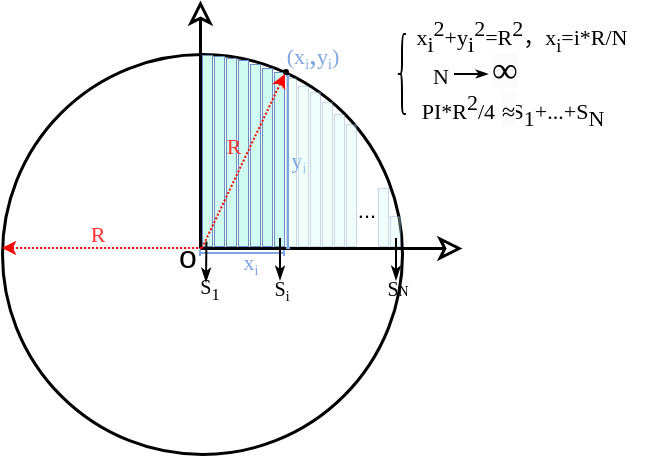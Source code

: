 <mxfile version="20.7.4" type="device"><diagram name="Page-1" id="SSDiFUy0dXaUOH_6wfW2"><mxGraphModel dx="874" dy="529" grid="1" gridSize="10" guides="1" tooltips="1" connect="1" arrows="1" fold="1" page="1" pageScale="1" pageWidth="827" pageHeight="1169" math="0" shadow="0"><root><mxCell id="0"/><mxCell id="1" parent="0"/><mxCell id="7rdPPtHDm0Rqt1_CYC4n-75" value="&lt;span style=&quot;color: rgb(0, 0, 0); font-style: normal; font-variant-ligatures: normal; font-variant-caps: normal; font-weight: 400; letter-spacing: normal; orphans: 2; text-align: center; text-indent: 0px; text-transform: none; widows: 2; word-spacing: 0px; -webkit-text-stroke-width: 0px; background-color: rgb(251, 251, 251); text-decoration-thickness: initial; text-decoration-style: initial; text-decoration-color: initial; float: none; display: inline !important;&quot;&gt;&lt;font style=&quot;font-size: 18px;&quot;&gt;∞&lt;/font&gt;&lt;/span&gt;" style="text;whiteSpace=wrap;html=1;fontSize=16;fontFamily=Comic Sans MS;" parent="1" vertex="1"><mxGeometry x="383" y="134" width="20" height="2" as="geometry"/></mxCell><mxCell id="7rdPPtHDm0Rqt1_CYC4n-3" value="" style="ellipse;whiteSpace=wrap;html=1;aspect=fixed;fontSize=16;fillStyle=auto;fillColor=#FFFFFF;strokeWidth=1.5;" parent="1" vertex="1"><mxGeometry x="140" y="143" width="200" height="200" as="geometry"/></mxCell><mxCell id="7rdPPtHDm0Rqt1_CYC4n-41" value="" style="rounded=0;whiteSpace=wrap;html=1;fontSize=16;fillColor=#d0fbf0;strokeColor=#6c8ebf;strokeWidth=0.5;spacingLeft=0;opacity=35;" parent="1" vertex="1"><mxGeometry x="282" y="155" width="5" height="84" as="geometry"/></mxCell><mxCell id="7rdPPtHDm0Rqt1_CYC4n-1" value="" style="endArrow=classic;html=1;rounded=0;fontSize=12;startSize=8;endSize=8;curved=1;strokeWidth=1.5;endFill=0;" parent="1" edge="1"><mxGeometry width="50" height="50" relative="1" as="geometry"><mxPoint x="239" y="240" as="sourcePoint"/><mxPoint x="370" y="240" as="targetPoint"/></mxGeometry></mxCell><mxCell id="7rdPPtHDm0Rqt1_CYC4n-2" value="" style="endArrow=classic;html=1;rounded=0;fontSize=12;startSize=8;endSize=8;curved=1;strokeWidth=1.5;endFill=0;" parent="1" edge="1"><mxGeometry width="50" height="50" relative="1" as="geometry"><mxPoint x="239" y="240" as="sourcePoint"/><mxPoint x="239" y="116" as="targetPoint"/></mxGeometry></mxCell><mxCell id="7rdPPtHDm0Rqt1_CYC4n-8" value="" style="rounded=0;whiteSpace=wrap;html=1;fontSize=16;fillColor=#d0fbee;strokeColor=#6c8ebf;strokeWidth=0.5;spacingLeft=0;fillStyle=auto;" parent="1" vertex="1"><mxGeometry x="240" y="143.5" width="5" height="95.5" as="geometry"/></mxCell><mxCell id="7rdPPtHDm0Rqt1_CYC4n-11" value="o" style="text;strokeColor=none;fillColor=none;html=1;align=center;verticalAlign=middle;whiteSpace=wrap;rounded=0;fontSize=16;" parent="1" vertex="1"><mxGeometry x="223" y="234" width="20" height="20" as="geometry"/></mxCell><mxCell id="7rdPPtHDm0Rqt1_CYC4n-12" value="" style="rounded=0;whiteSpace=wrap;html=1;fontSize=16;fillColor=#d0fbf0;strokeColor=#6c8ebf;strokeWidth=0.5;spacingLeft=0;" parent="1" vertex="1"><mxGeometry x="246" y="144" width="5" height="95" as="geometry"/></mxCell><mxCell id="7rdPPtHDm0Rqt1_CYC4n-13" value="" style="rounded=0;whiteSpace=wrap;html=1;fontSize=16;fillColor=#d0fbf0;strokeColor=#6c8ebf;strokeWidth=0.5;spacingLeft=0;" parent="1" vertex="1"><mxGeometry x="252" y="145" width="5" height="94" as="geometry"/></mxCell><mxCell id="7rdPPtHDm0Rqt1_CYC4n-14" value="&lt;font color=&quot;#ff3333&quot; style=&quot;font-size: 11px;&quot;&gt;R&lt;/font&gt;" style="text;strokeColor=none;fillColor=none;html=1;align=center;verticalAlign=middle;whiteSpace=wrap;rounded=0;fontSize=16;fontFamily=Comic Sans MS;" parent="1" vertex="1"><mxGeometry x="178" y="221" width="20" height="19" as="geometry"/></mxCell><mxCell id="7rdPPtHDm0Rqt1_CYC4n-16" value="" style="rounded=0;whiteSpace=wrap;html=1;fontSize=16;fillColor=#d0fbf0;strokeColor=#6c8ebf;strokeWidth=0.5;spacingLeft=0;" parent="1" vertex="1"><mxGeometry x="258" y="146" width="5" height="93" as="geometry"/></mxCell><mxCell id="7rdPPtHDm0Rqt1_CYC4n-17" value="" style="rounded=0;whiteSpace=wrap;html=1;fontSize=16;fillColor=#d0fbf0;strokeColor=#6c8ebf;strokeWidth=0.5;spacingLeft=0;" parent="1" vertex="1"><mxGeometry x="264" y="148" width="5" height="91" as="geometry"/></mxCell><mxCell id="7rdPPtHDm0Rqt1_CYC4n-18" value="" style="rounded=0;whiteSpace=wrap;html=1;fontSize=16;fillColor=#d0fbf0;strokeColor=#6c8ebf;strokeWidth=0.5;spacingLeft=0;" parent="1" vertex="1"><mxGeometry x="270" y="150" width="5" height="89" as="geometry"/></mxCell><mxCell id="7rdPPtHDm0Rqt1_CYC4n-21" value="" style="rounded=0;whiteSpace=wrap;html=1;fontSize=16;fillColor=#d0fbf0;strokeColor=#6c8ebf;strokeWidth=0.5;spacingLeft=0;" parent="1" vertex="1"><mxGeometry x="276" y="152" width="5" height="87" as="geometry"/></mxCell><mxCell id="7rdPPtHDm0Rqt1_CYC4n-22" value="&lt;font style=&quot;font-size: 11px;&quot;&gt;(x&lt;/font&gt;&lt;font style=&quot;font-size: 8.333px;&quot;&gt;&lt;sub&gt;i&lt;/sub&gt;&lt;/font&gt;&lt;font style=&quot;&quot;&gt;,&lt;span style=&quot;font-size: 11px;&quot;&gt;y&lt;/span&gt;&lt;span style=&quot;font-size: 8.333px;&quot;&gt;&lt;sub&gt;i&lt;/sub&gt;&lt;/span&gt;&lt;span style=&quot;font-size: 11px;&quot;&gt;)&lt;/span&gt;&lt;/font&gt;" style="text;strokeColor=none;fillColor=none;html=1;align=center;verticalAlign=middle;whiteSpace=wrap;rounded=0;fontSize=16;fontColor=#7EA6E0;fontFamily=Comic Sans MS;" parent="1" vertex="1"><mxGeometry x="276" y="136" width="39" height="12" as="geometry"/></mxCell><mxCell id="7rdPPtHDm0Rqt1_CYC4n-23" value="" style="shape=crossbar;whiteSpace=wrap;html=1;rounded=1;fontSize=16;fillColor=#007FFF;strokeColor=#7EA6E0;" parent="1" vertex="1"><mxGeometry x="239" y="241" width="42" height="3" as="geometry"/></mxCell><mxCell id="7rdPPtHDm0Rqt1_CYC4n-24" value="" style="shape=crossbar;whiteSpace=wrap;html=1;rounded=1;fontSize=16;rotation=-90;strokeColor=#7EA6E0;" parent="1" vertex="1"><mxGeometry x="240" y="196" width="86" height="2" as="geometry"/></mxCell><mxCell id="7rdPPtHDm0Rqt1_CYC4n-28" value="" style="endArrow=classicThin;html=1;rounded=0;fontSize=12;startSize=8;endSize=4;curved=1;strokeColor=default;strokeWidth=1;endFill=1;exitX=0.443;exitY=0.977;exitDx=0;exitDy=0;exitPerimeter=0;" parent="1" source="7rdPPtHDm0Rqt1_CYC4n-8" edge="1"><mxGeometry width="50" height="50" relative="1" as="geometry"><mxPoint x="240" y="240" as="sourcePoint"/><mxPoint x="242" y="257" as="targetPoint"/></mxGeometry></mxCell><mxCell id="7rdPPtHDm0Rqt1_CYC4n-29" value="&lt;font size=&quot;1&quot;&gt;S&lt;sub&gt;1&lt;/sub&gt;&lt;/font&gt;" style="text;html=1;strokeColor=none;fillColor=none;align=center;verticalAlign=middle;whiteSpace=wrap;rounded=0;fontSize=16;fontFamily=Comic Sans MS;" parent="1" vertex="1"><mxGeometry x="230.75" y="253" width="25.5" height="10" as="geometry"/></mxCell><mxCell id="7rdPPtHDm0Rqt1_CYC4n-30" value="" style="ellipse;whiteSpace=wrap;html=1;aspect=fixed;fontSize=16;fillColor=#000000;" parent="1" vertex="1"><mxGeometry x="281" y="151" width="2" height="2" as="geometry"/></mxCell><mxCell id="7rdPPtHDm0Rqt1_CYC4n-31" value="&lt;font style=&quot;&quot;&gt;&lt;span style=&quot;font-size: 11px;&quot;&gt;y&lt;/span&gt;&lt;span style=&quot;font-size: 8.333px;&quot;&gt;&lt;sub&gt;i&lt;/sub&gt;&lt;/span&gt;&lt;/font&gt;" style="text;strokeColor=none;fillColor=none;html=1;align=center;verticalAlign=middle;whiteSpace=wrap;rounded=0;fontSize=16;fontColor=#7EA6E0;fontFamily=Comic Sans MS;" parent="1" vertex="1"><mxGeometry x="278.5" y="186" width="19" height="15" as="geometry"/></mxCell><mxCell id="7rdPPtHDm0Rqt1_CYC4n-32" value="&lt;font style=&quot;&quot;&gt;&lt;span style=&quot;font-size: 11px;&quot;&gt;x&lt;/span&gt;&lt;span style=&quot;font-size: 8.333px;&quot;&gt;&lt;sub&gt;i&lt;/sub&gt;&lt;/span&gt;&lt;/font&gt;" style="text;strokeColor=none;fillColor=none;html=1;align=center;verticalAlign=middle;whiteSpace=wrap;rounded=0;fontSize=16;fontColor=#7EA6E0;fontFamily=Comic Sans MS;" parent="1" vertex="1"><mxGeometry x="255" y="237" width="19" height="15" as="geometry"/></mxCell><mxCell id="7rdPPtHDm0Rqt1_CYC4n-34" style="edgeStyle=none;curved=1;rounded=0;orthogonalLoop=1;jettySize=auto;html=1;entryX=0.707;entryY=0.05;entryDx=0;entryDy=0;fontSize=12;startSize=8;endSize=4;dashed=1;dashPattern=1 1;strokeColor=#FF0000;entryPerimeter=0;" parent="1" target="7rdPPtHDm0Rqt1_CYC4n-3" edge="1"><mxGeometry relative="1" as="geometry"><mxPoint x="240" y="240" as="sourcePoint"/><mxPoint x="179" y="182" as="targetPoint"/></mxGeometry></mxCell><mxCell id="7rdPPtHDm0Rqt1_CYC4n-42" value="" style="rounded=0;whiteSpace=wrap;html=1;fontSize=16;fillColor=#d0fbf0;strokeColor=#6c8ebf;strokeWidth=0.5;spacingLeft=0;opacity=35;" parent="1" vertex="1"><mxGeometry x="288" y="159" width="5" height="80" as="geometry"/></mxCell><mxCell id="7rdPPtHDm0Rqt1_CYC4n-43" value="" style="rounded=0;whiteSpace=wrap;html=1;fontSize=16;fillColor=#d0fbf0;strokeColor=#6c8ebf;strokeWidth=0.5;spacingLeft=0;opacity=35;" parent="1" vertex="1"><mxGeometry x="294" y="162" width="5" height="77" as="geometry"/></mxCell><mxCell id="7rdPPtHDm0Rqt1_CYC4n-44" value="" style="rounded=0;whiteSpace=wrap;html=1;fontSize=16;fillColor=#d0fbf0;strokeColor=#6c8ebf;strokeWidth=0.5;spacingLeft=0;opacity=35;" parent="1" vertex="1"><mxGeometry x="300" y="167" width="5" height="72" as="geometry"/></mxCell><mxCell id="7rdPPtHDm0Rqt1_CYC4n-45" value="" style="rounded=0;whiteSpace=wrap;html=1;fontSize=16;fillColor=#d0fbf0;strokeColor=#6c8ebf;strokeWidth=0.5;spacingLeft=0;opacity=35;" parent="1" vertex="1"><mxGeometry x="306" y="173" width="5" height="66" as="geometry"/></mxCell><mxCell id="7rdPPtHDm0Rqt1_CYC4n-46" value="" style="rounded=0;whiteSpace=wrap;html=1;fontSize=16;fillColor=#d0fbf0;strokeColor=#6c8ebf;strokeWidth=0.5;spacingLeft=0;opacity=35;" parent="1" vertex="1"><mxGeometry x="312" y="178" width="5" height="61" as="geometry"/></mxCell><mxCell id="7rdPPtHDm0Rqt1_CYC4n-49" value="&lt;span style=&quot;font-size: 11px;&quot;&gt;...&lt;/span&gt;" style="text;strokeColor=none;fillColor=none;html=1;align=center;verticalAlign=middle;whiteSpace=wrap;rounded=0;fontSize=16;" parent="1" vertex="1"><mxGeometry x="313" y="211" width="19" height="15" as="geometry"/></mxCell><mxCell id="7rdPPtHDm0Rqt1_CYC4n-33" style="edgeStyle=none;curved=1;rounded=0;orthogonalLoop=1;jettySize=auto;html=1;fontSize=12;startSize=8;endSize=4;dashed=1;dashPattern=1 1;strokeColor=#FF0000;" parent="1" edge="1"><mxGeometry relative="1" as="geometry"><mxPoint x="240" y="240" as="sourcePoint"/><mxPoint x="140" y="240" as="targetPoint"/></mxGeometry></mxCell><mxCell id="7rdPPtHDm0Rqt1_CYC4n-54" value="x&lt;sub style=&quot;font-size: 11px;&quot;&gt;i&lt;/sub&gt;&lt;sup style=&quot;font-size: 11px;&quot;&gt;2&lt;/sup&gt;+y&lt;sub style=&quot;font-size: 11px;&quot;&gt;i&lt;/sub&gt;&lt;sup style=&quot;font-size: 11px;&quot;&gt;2&lt;/sup&gt;=R&lt;sup style=&quot;font-size: 11px;&quot;&gt;2&lt;/sup&gt;，x&lt;sub style=&quot;border-color: var(--border-color);&quot;&gt;i&lt;/sub&gt;=i*R/N&lt;span style=&quot;font-size: 11px;&quot;&gt;&lt;br&gt;&lt;/span&gt;" style="text;html=1;strokeColor=none;fillColor=none;align=center;verticalAlign=middle;whiteSpace=wrap;rounded=0;fontSize=11;fontFamily=Comic Sans MS;" parent="1" vertex="1"><mxGeometry x="339" y="123" width="122" height="22" as="geometry"/></mxCell><mxCell id="7rdPPtHDm0Rqt1_CYC4n-55" value="&lt;div style=&quot;text-align: left;&quot;&gt;&lt;span style=&quot;background-color: initial;&quot;&gt;PI*R&lt;/span&gt;&lt;sup style=&quot;background-color: initial; border-color: var(--border-color); font-size: 11px;&quot;&gt;2&lt;/sup&gt;&lt;span style=&quot;background-color: initial;&quot;&gt;/4&amp;nbsp; &amp;nbsp;S&lt;/span&gt;&lt;sub style=&quot;background-color: initial; border-color: var(--border-color); font-size: 11px;&quot;&gt;1&lt;/sub&gt;&lt;span style=&quot;background-color: initial;&quot;&gt;+...+S&lt;/span&gt;&lt;sub style=&quot;background-color: initial; border-color: var(--border-color); font-size: 11px;&quot;&gt;N&lt;/sub&gt;&lt;/div&gt;" style="text;html=1;strokeColor=none;fillColor=none;align=center;verticalAlign=middle;whiteSpace=wrap;rounded=0;fontSize=11;fontFamily=Comic Sans MS;" parent="1" vertex="1"><mxGeometry x="330.75" y="158" width="128.5" height="25" as="geometry"/></mxCell><mxCell id="7rdPPtHDm0Rqt1_CYC4n-60" value="" style="endArrow=classicThin;html=1;rounded=0;fontSize=12;startSize=8;endSize=4;curved=1;strokeColor=default;strokeWidth=1;endFill=1;exitX=0.443;exitY=0.977;exitDx=0;exitDy=0;exitPerimeter=0;" parent="1" edge="1"><mxGeometry width="50" height="50" relative="1" as="geometry"><mxPoint x="279" y="235" as="sourcePoint"/><mxPoint x="279" y="256" as="targetPoint"/></mxGeometry></mxCell><mxCell id="7rdPPtHDm0Rqt1_CYC4n-61" value="&lt;font size=&quot;1&quot;&gt;S&lt;/font&gt;&lt;span style=&quot;font-size: 8.333px;&quot;&gt;&lt;sub&gt;i&lt;/sub&gt;&lt;/span&gt;" style="text;html=1;strokeColor=none;fillColor=none;align=center;verticalAlign=middle;whiteSpace=wrap;rounded=0;fontSize=16;fontFamily=Comic Sans MS;" parent="1" vertex="1"><mxGeometry x="266.5" y="251" width="25.5" height="13" as="geometry"/></mxCell><mxCell id="7rdPPtHDm0Rqt1_CYC4n-63" value="" style="rounded=0;whiteSpace=wrap;html=1;fontSize=16;fillColor=#d0fbf0;strokeColor=#6c8ebf;strokeWidth=0.5;spacingLeft=0;opacity=35;" parent="1" vertex="1"><mxGeometry x="334" y="224" width="5" height="15" as="geometry"/></mxCell><mxCell id="7rdPPtHDm0Rqt1_CYC4n-67" value="" style="endArrow=classicThin;html=1;rounded=0;fontSize=12;startSize=8;endSize=4;curved=1;strokeColor=default;strokeWidth=1;endFill=1;exitX=0.443;exitY=0.977;exitDx=0;exitDy=0;exitPerimeter=0;" parent="1" edge="1"><mxGeometry width="50" height="50" relative="1" as="geometry"><mxPoint x="337" y="235" as="sourcePoint"/><mxPoint x="337" y="256" as="targetPoint"/></mxGeometry></mxCell><mxCell id="7rdPPtHDm0Rqt1_CYC4n-68" value="&lt;font size=&quot;1&quot;&gt;S&lt;/font&gt;&lt;span style=&quot;font-size: 6.944px;&quot;&gt;N&lt;/span&gt;" style="text;html=1;strokeColor=none;fillColor=none;align=center;verticalAlign=middle;whiteSpace=wrap;rounded=0;fontSize=16;fontFamily=Comic Sans MS;" parent="1" vertex="1"><mxGeometry x="324.5" y="251" width="25.5" height="13" as="geometry"/></mxCell><mxCell id="7rdPPtHDm0Rqt1_CYC4n-69" value="" style="shape=curlyBracket;whiteSpace=wrap;html=1;rounded=1;labelPosition=left;verticalLabelPosition=middle;align=right;verticalAlign=middle;fontSize=16;fontFamily=Comic Sans MS;" parent="1" vertex="1"><mxGeometry x="338" y="133" width="4" height="40" as="geometry"/></mxCell><mxCell id="7rdPPtHDm0Rqt1_CYC4n-70" value="" style="rounded=0;whiteSpace=wrap;html=1;fontSize=16;fillColor=#d0fbf0;strokeColor=#6c8ebf;strokeWidth=0.5;spacingLeft=0;opacity=35;" parent="1" vertex="1"><mxGeometry x="328" y="210" width="5" height="29" as="geometry"/></mxCell><mxCell id="7rdPPtHDm0Rqt1_CYC4n-72" value="N" style="text;html=1;strokeColor=none;fillColor=none;align=center;verticalAlign=middle;whiteSpace=wrap;rounded=0;fontSize=11;fontFamily=Comic Sans MS;" parent="1" vertex="1"><mxGeometry x="343" y="147" width="33" height="14" as="geometry"/></mxCell><mxCell id="7rdPPtHDm0Rqt1_CYC4n-74" value="" style="endArrow=classicThin;html=1;rounded=0;fontSize=12;startSize=8;endSize=3;curved=1;endFill=1;fontFamily=Comic Sans MS;" parent="1" edge="1"><mxGeometry width="50" height="50" relative="1" as="geometry"><mxPoint x="366" y="153" as="sourcePoint"/><mxPoint x="383" y="153" as="targetPoint"/></mxGeometry></mxCell><mxCell id="7rdPPtHDm0Rqt1_CYC4n-78" value="&lt;font color=&quot;#ff3333&quot; style=&quot;font-size: 11px;&quot;&gt;R&lt;/font&gt;" style="text;strokeColor=none;fillColor=none;html=1;align=center;verticalAlign=middle;whiteSpace=wrap;rounded=0;fontSize=16;fontFamily=Comic Sans MS;" parent="1" vertex="1"><mxGeometry x="246" y="177" width="20" height="19" as="geometry"/></mxCell><mxCell id="tKD3uDAYzgFoYKiTX-vM-1" value="&lt;span style=&quot;color: rgb(0, 0, 0); font-family: &amp;quot;Comic Sans MS&amp;quot;; font-style: normal; font-variant-ligatures: normal; font-variant-caps: normal; font-weight: 400; letter-spacing: normal; orphans: 2; text-align: center; text-indent: 0px; text-transform: none; widows: 2; word-spacing: 0px; -webkit-text-stroke-width: 0px; background-color: rgb(251, 251, 251); text-decoration-thickness: initial; text-decoration-style: initial; text-decoration-color: initial; float: none; display: inline !important;&quot;&gt;&lt;font style=&quot;font-size: 12px;&quot;&gt;≈&lt;/font&gt;&lt;/span&gt;" style="text;whiteSpace=wrap;html=1;fontSize=16;" parent="1" vertex="1"><mxGeometry x="388" y="154" width="40" height="40" as="geometry"/></mxCell></root></mxGraphModel></diagram></mxfile>